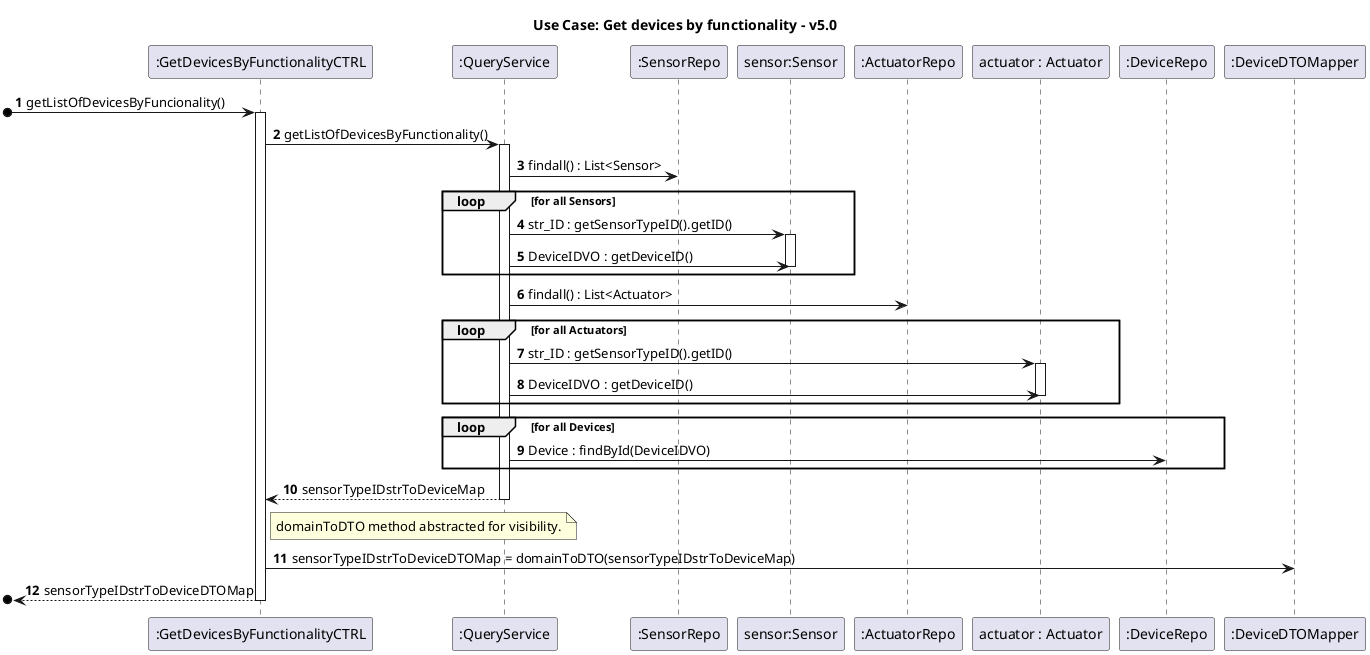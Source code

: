 @startuml

title Use Case: Get devices by functionality - v5.0

autonumber

participant ":GetDevicesByFunctionalityCTRL" as C
participant ":QueryService" as QS
participant ":SensorRepo" as SR
participant "sensor:Sensor" as S

participant ":ActuatorRepo" as AR
participant "actuator : Actuator" as A

participant ":DeviceRepo" as DR
participant ":DeviceDTOMapper" as DM

'1
    [o-> C : getListOfDevicesByFuncionality()
    activate C

    C -> QS : getListOfDevicesByFunctionality()
    activate QS
    QS -> SR : findall() : List<Sensor>
loop for all Sensors
    QS -> S : str_ID : getSensorTypeID().getID()
    activate S
    QS -> S : DeviceIDVO : getDeviceID()
    deactivate S
end loop
    QS -> AR : findall() : List<Actuator>
loop for all Actuators
    QS -> A : str_ID : getSensorTypeID().getID()
    activate A
    QS -> A : DeviceIDVO : getDeviceID()
    deactivate A
end loop
loop for all Devices
    QS -> DR : Device : findById(DeviceIDVO)
end loop
    QS --> C : sensorTypeIDstrToDeviceMap
    deactivate QS

note right of C: domainToDTO method abstracted for visibility.
    C -> DM : sensorTypeIDstrToDeviceDTOMap = domainToDTO(sensorTypeIDstrToDeviceMap)
    
    [o<-- C : sensorTypeIDstrToDeviceDTOMap
    deactivate C



@enduml